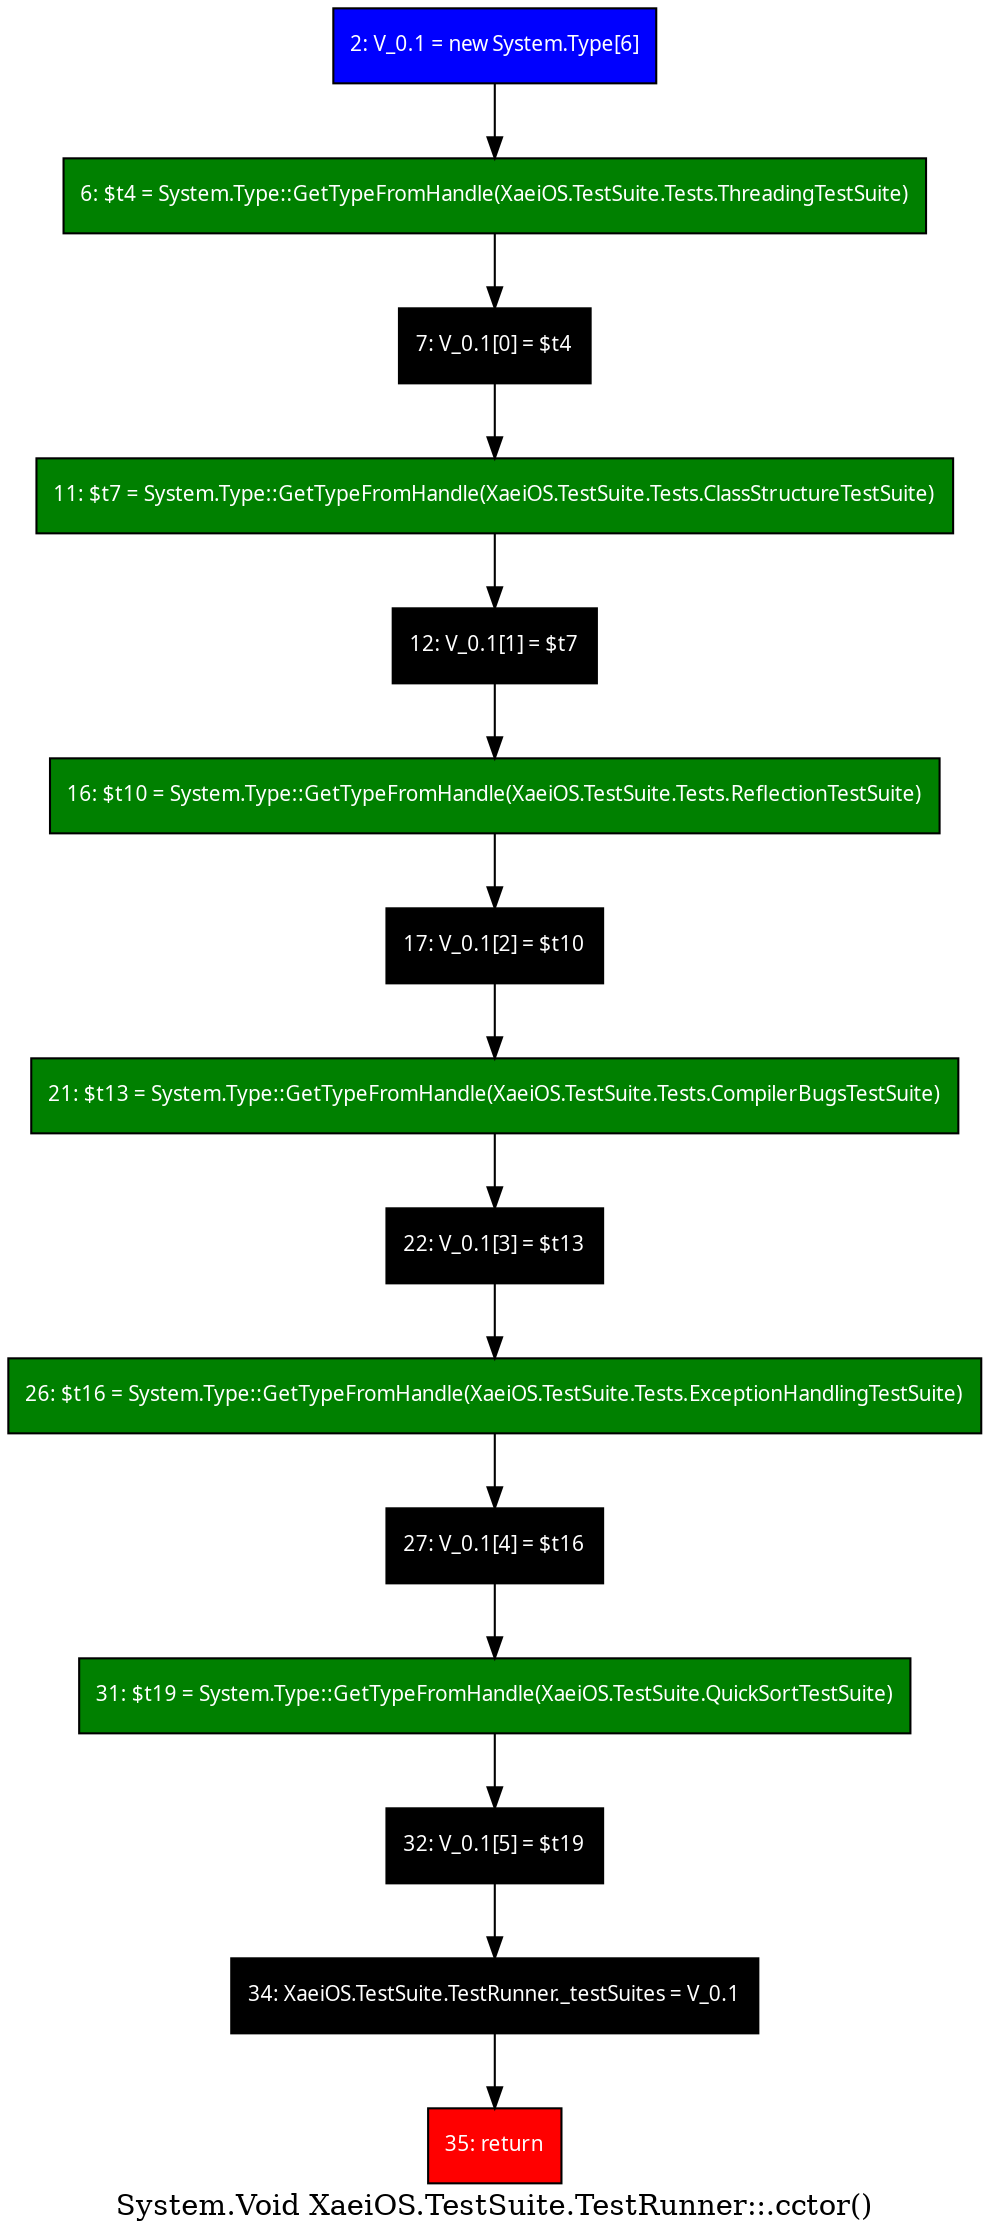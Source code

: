 digraph G {
label="System.Void XaeiOS.TestSuite.TestRunner::.cctor()"
node [ fontsize=10, style=filled, shape=rectangle, fontname="Tahoma"];
edge [ fontsize=10, fontname="Tahoma"];
35 ;
35 [label="35: return\n", fillcolor="#FF0000FF", fontcolor="#FFFFFFFF"];
34 ;
34 [label="34: XaeiOS.TestSuite.TestRunner._testSuites = V_0.1\n", fillcolor="#000000FF", fontcolor="#FFFFFFFF"];
32 ;
32 [label="32: V_0.1[5] = $t19\n", fillcolor="#000000FF", fontcolor="#FFFFFFFF"];
31 ;
31 [label="31: $t19 = System.Type::GetTypeFromHandle(XaeiOS.TestSuite.QuickSortTestSuite)\n", fillcolor="#008000FF", fontcolor="#FFFFFFFF"];
27 ;
27 [label="27: V_0.1[4] = $t16\n", fillcolor="#000000FF", fontcolor="#FFFFFFFF"];
26 ;
26 [label="26: $t16 = System.Type::GetTypeFromHandle(XaeiOS.TestSuite.Tests.ExceptionHandlingTestSuite)\n", fillcolor="#008000FF", fontcolor="#FFFFFFFF"];
22 ;
22 [label="22: V_0.1[3] = $t13\n", fillcolor="#000000FF", fontcolor="#FFFFFFFF"];
21 ;
21 [label="21: $t13 = System.Type::GetTypeFromHandle(XaeiOS.TestSuite.Tests.CompilerBugsTestSuite)\n", fillcolor="#008000FF", fontcolor="#FFFFFFFF"];
17 ;
17 [label="17: V_0.1[2] = $t10\n", fillcolor="#000000FF", fontcolor="#FFFFFFFF"];
16 ;
16 [label="16: $t10 = System.Type::GetTypeFromHandle(XaeiOS.TestSuite.Tests.ReflectionTestSuite)\n", fillcolor="#008000FF", fontcolor="#FFFFFFFF"];
12 ;
12 [label="12: V_0.1[1] = $t7\n", fillcolor="#000000FF", fontcolor="#FFFFFFFF"];
11 ;
11 [label="11: $t7 = System.Type::GetTypeFromHandle(XaeiOS.TestSuite.Tests.ClassStructureTestSuite)\n", fillcolor="#008000FF", fontcolor="#FFFFFFFF"];
7 ;
7 [label="7: V_0.1[0] = $t4\n", fillcolor="#000000FF", fontcolor="#FFFFFFFF"];
6 ;
6 [label="6: $t4 = System.Type::GetTypeFromHandle(XaeiOS.TestSuite.Tests.ThreadingTestSuite)\n", fillcolor="#008000FF", fontcolor="#FFFFFFFF"];
2 ;
2 [label="2: V_0.1 = new System.Type[6]\n", fillcolor="#0000FFFF", fontcolor="#FFFFFFFF"];
34 -> 35 [ label="", style="solid"];
32 -> 34 [ label="", style="solid"];
31 -> 32 [ label="", style="solid"];
27 -> 31 [ label="", style="solid"];
26 -> 27 [ label="", style="solid"];
22 -> 26 [ label="", style="solid"];
21 -> 22 [ label="", style="solid"];
17 -> 21 [ label="", style="solid"];
16 -> 17 [ label="", style="solid"];
12 -> 16 [ label="", style="solid"];
11 -> 12 [ label="", style="solid"];
7 -> 11 [ label="", style="solid"];
6 -> 7 [ label="", style="solid"];
2 -> 6 [ label="", style="solid"];
}
